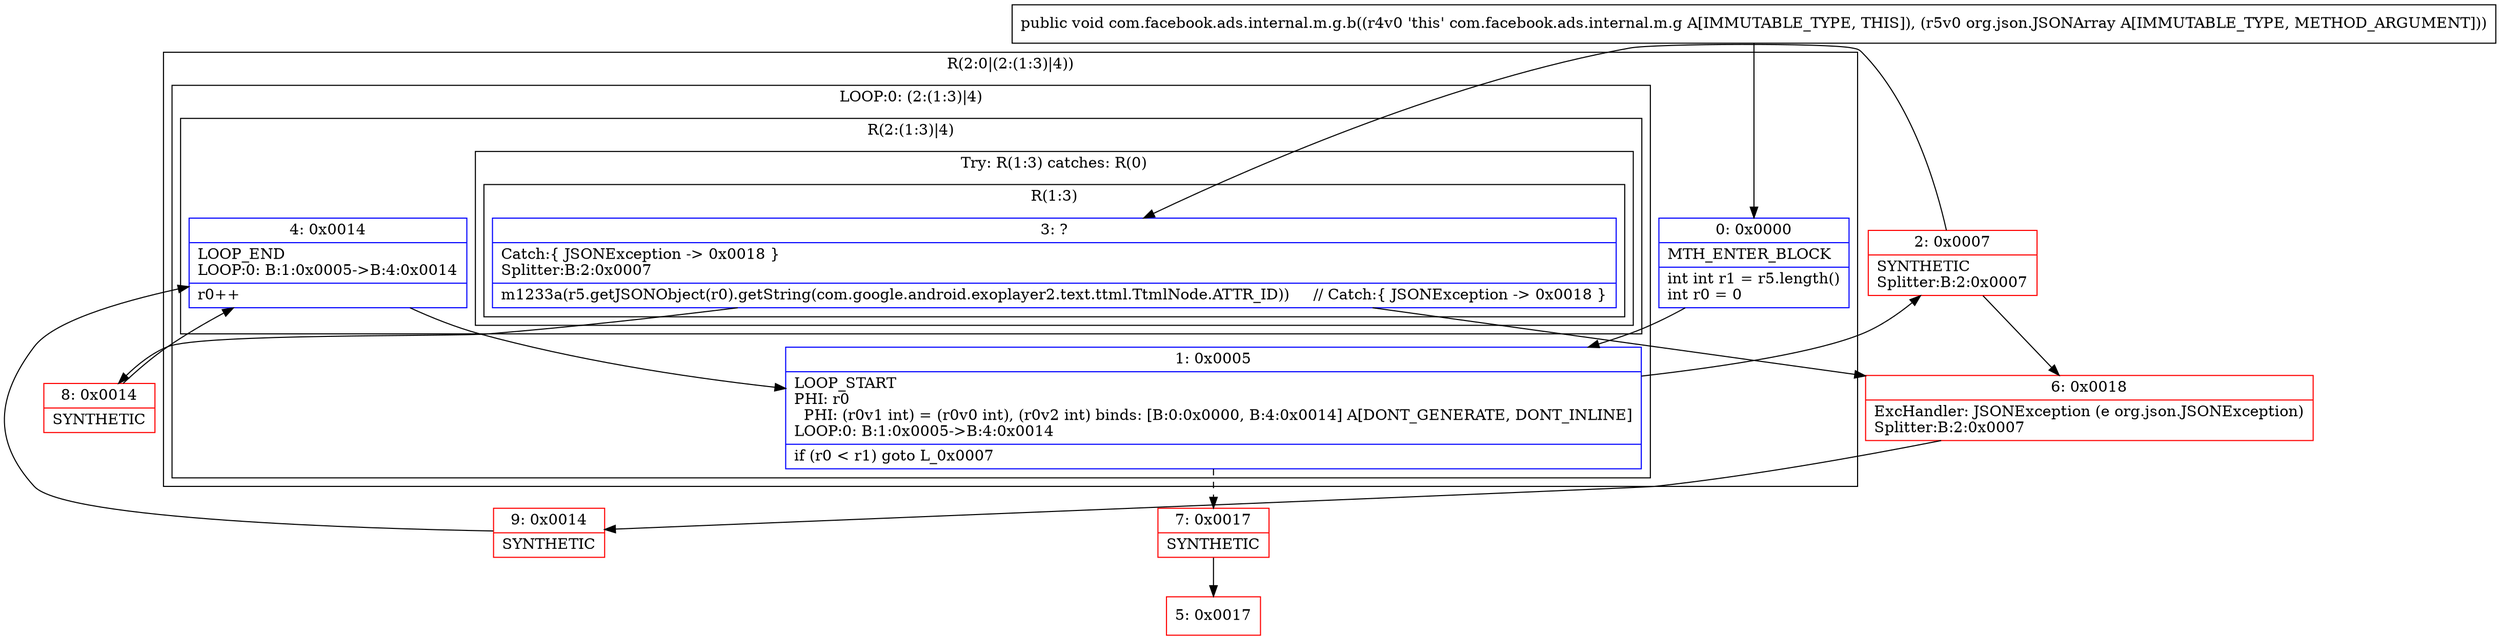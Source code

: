 digraph "CFG forcom.facebook.ads.internal.m.g.b(Lorg\/json\/JSONArray;)V" {
subgraph cluster_Region_901552355 {
label = "R(2:0|(2:(1:3)|4))";
node [shape=record,color=blue];
Node_0 [shape=record,label="{0\:\ 0x0000|MTH_ENTER_BLOCK\l|int int r1 = r5.length()\lint r0 = 0\l}"];
subgraph cluster_LoopRegion_1009898046 {
label = "LOOP:0: (2:(1:3)|4)";
node [shape=record,color=blue];
Node_1 [shape=record,label="{1\:\ 0x0005|LOOP_START\lPHI: r0 \l  PHI: (r0v1 int) = (r0v0 int), (r0v2 int) binds: [B:0:0x0000, B:4:0x0014] A[DONT_GENERATE, DONT_INLINE]\lLOOP:0: B:1:0x0005\-\>B:4:0x0014\l|if (r0 \< r1) goto L_0x0007\l}"];
subgraph cluster_Region_582760559 {
label = "R(2:(1:3)|4)";
node [shape=record,color=blue];
subgraph cluster_TryCatchRegion_905036288 {
label = "Try: R(1:3) catches: R(0)";
node [shape=record,color=blue];
subgraph cluster_Region_1499634944 {
label = "R(1:3)";
node [shape=record,color=blue];
Node_3 [shape=record,label="{3\:\ ?|Catch:\{ JSONException \-\> 0x0018 \}\lSplitter:B:2:0x0007\l|m1233a(r5.getJSONObject(r0).getString(com.google.android.exoplayer2.text.ttml.TtmlNode.ATTR_ID))     \/\/ Catch:\{ JSONException \-\> 0x0018 \}\l}"];
}
subgraph cluster_Region_681645896 {
label = "R(0) | ExcHandler: JSONException (e org.json.JSONException)\l";
node [shape=record,color=blue];
}
}
Node_4 [shape=record,label="{4\:\ 0x0014|LOOP_END\lLOOP:0: B:1:0x0005\-\>B:4:0x0014\l|r0++\l}"];
}
}
}
subgraph cluster_Region_681645896 {
label = "R(0) | ExcHandler: JSONException (e org.json.JSONException)\l";
node [shape=record,color=blue];
}
Node_2 [shape=record,color=red,label="{2\:\ 0x0007|SYNTHETIC\lSplitter:B:2:0x0007\l}"];
Node_5 [shape=record,color=red,label="{5\:\ 0x0017}"];
Node_6 [shape=record,color=red,label="{6\:\ 0x0018|ExcHandler: JSONException (e org.json.JSONException)\lSplitter:B:2:0x0007\l}"];
Node_7 [shape=record,color=red,label="{7\:\ 0x0017|SYNTHETIC\l}"];
Node_8 [shape=record,color=red,label="{8\:\ 0x0014|SYNTHETIC\l}"];
Node_9 [shape=record,color=red,label="{9\:\ 0x0014|SYNTHETIC\l}"];
MethodNode[shape=record,label="{public void com.facebook.ads.internal.m.g.b((r4v0 'this' com.facebook.ads.internal.m.g A[IMMUTABLE_TYPE, THIS]), (r5v0 org.json.JSONArray A[IMMUTABLE_TYPE, METHOD_ARGUMENT])) }"];
MethodNode -> Node_0;
Node_0 -> Node_1;
Node_1 -> Node_2;
Node_1 -> Node_7[style=dashed];
Node_3 -> Node_6;
Node_3 -> Node_8;
Node_4 -> Node_1;
Node_2 -> Node_3;
Node_2 -> Node_6;
Node_6 -> Node_9;
Node_7 -> Node_5;
Node_8 -> Node_4;
Node_9 -> Node_4;
}

